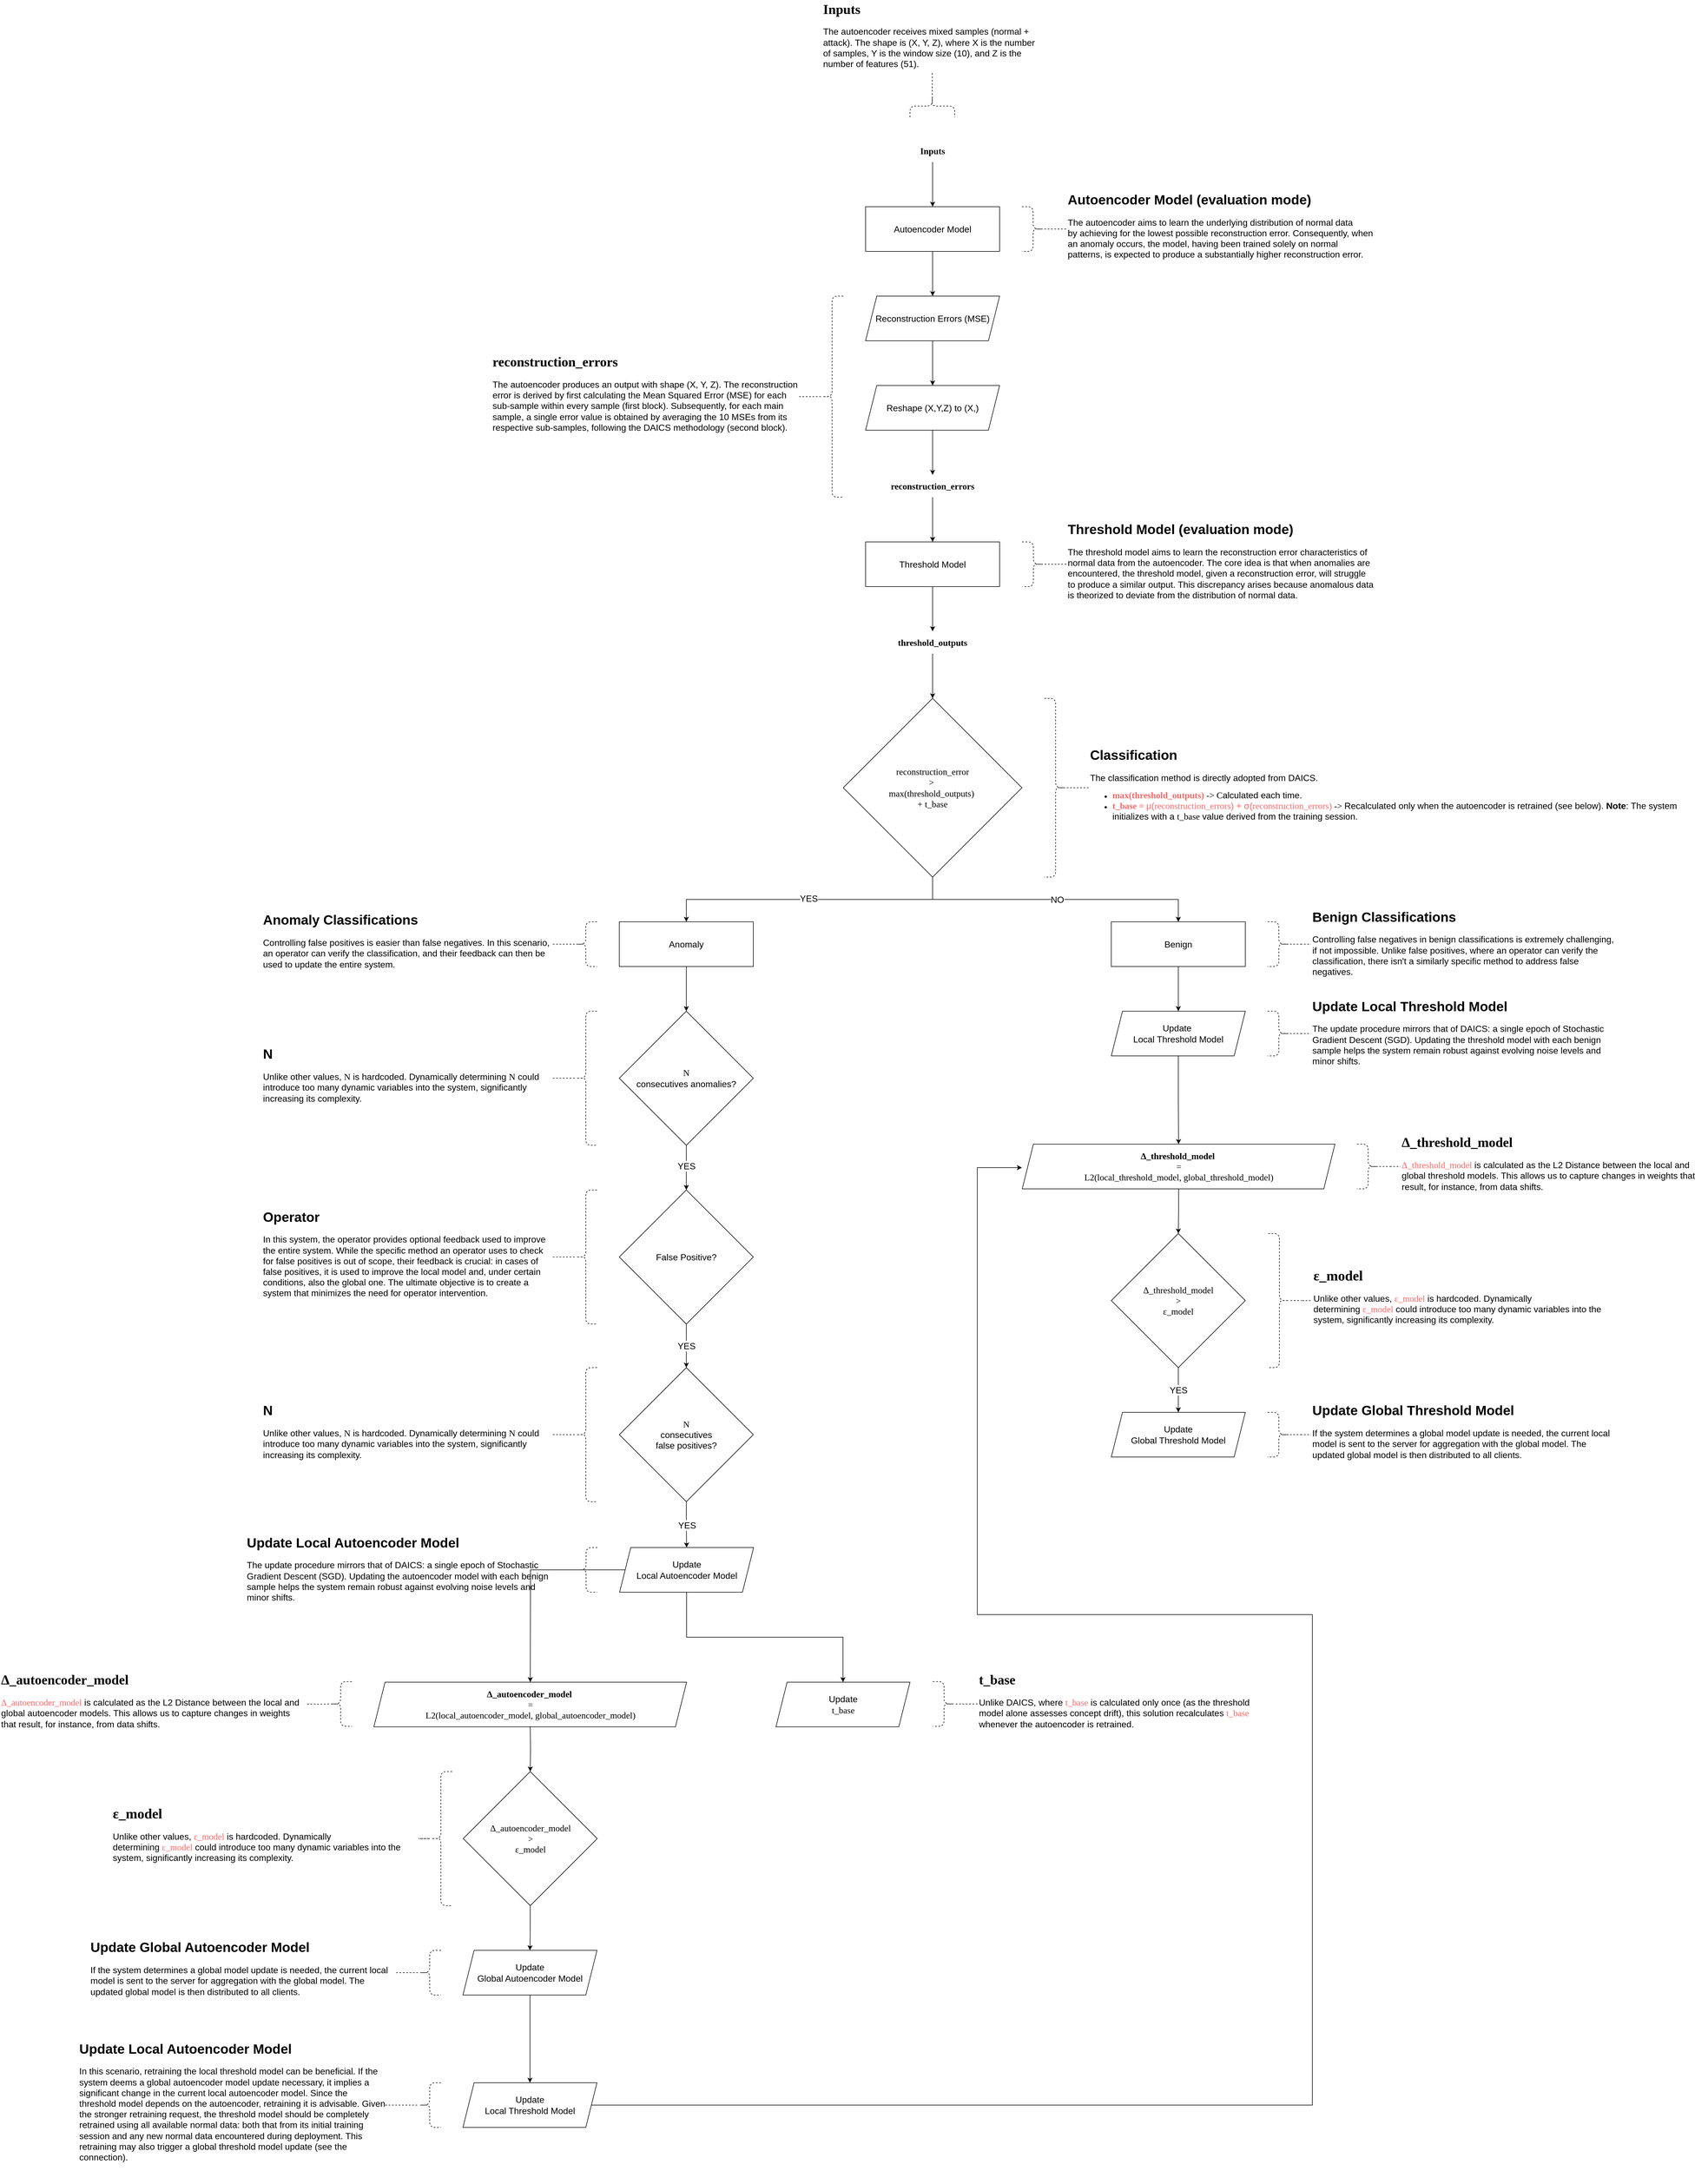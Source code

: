 <mxfile version="26.0.6">
  <diagram name="Page-1" id="iTcKblv_Ajy99_gno5pj">
    <mxGraphModel dx="9950" dy="3560" grid="1" gridSize="10" guides="1" tooltips="1" connect="1" arrows="1" fold="1" page="0" pageScale="1" pageWidth="850" pageHeight="1100" background="#FFFFFF" math="0" shadow="0">
      <root>
        <mxCell id="0" />
        <mxCell id="1" parent="0" />
        <mxCell id="DDEnpmRq-jySMfK6d3gm-47" value="" style="edgeStyle=orthogonalEdgeStyle;rounded=0;orthogonalLoop=1;jettySize=auto;html=1;strokeColor=light-dark(#000000,#FFFFFF);" edge="1" parent="1" source="DDEnpmRq-jySMfK6d3gm-1" target="DDEnpmRq-jySMfK6d3gm-8">
          <mxGeometry relative="1" as="geometry" />
        </mxCell>
        <mxCell id="DDEnpmRq-jySMfK6d3gm-1" value="&lt;font style=&quot;font-size: 16px;&quot;&gt;Autoencoder Model&lt;/font&gt;" style="rounded=0;whiteSpace=wrap;html=1;fillColor=none;" vertex="1" parent="1">
          <mxGeometry x="40" y="760" width="240" height="80" as="geometry" />
        </mxCell>
        <mxCell id="DDEnpmRq-jySMfK6d3gm-52" style="edgeStyle=orthogonalEdgeStyle;rounded=0;orthogonalLoop=1;jettySize=auto;html=1;exitX=0.5;exitY=1;exitDx=0;exitDy=0;entryX=0.5;entryY=0;entryDx=0;entryDy=0;strokeColor=light-dark(#000000,#FFFFFF);" edge="1" parent="1" source="DDEnpmRq-jySMfK6d3gm-2" target="DDEnpmRq-jySMfK6d3gm-22">
          <mxGeometry relative="1" as="geometry" />
        </mxCell>
        <mxCell id="DDEnpmRq-jySMfK6d3gm-2" value="&lt;font style=&quot;font-size: 16px;&quot;&gt;Threshold Model&lt;/font&gt;" style="rounded=0;whiteSpace=wrap;html=1;fillColor=none;" vertex="1" parent="1">
          <mxGeometry x="40" y="1360" width="240" height="80" as="geometry" />
        </mxCell>
        <mxCell id="DDEnpmRq-jySMfK6d3gm-3" value="&lt;h1 style=&quot;margin-top: 0px;&quot;&gt;&lt;b style=&quot;font-family: &amp;quot;Lucida Console&amp;quot;; text-align: center;&quot;&gt;&lt;font&gt;reconstruction_errors&lt;/font&gt;&lt;/b&gt;&lt;/h1&gt;&lt;p style=&quot;&quot;&gt;&lt;font style=&quot;font-size: 16px;&quot;&gt;The autoencoder produces an output with shape (X, Y, Z).&amp;nbsp;&lt;/font&gt;&lt;span style=&quot;font-size: 16px; background-color: transparent; color: light-dark(rgb(0, 0, 0), rgb(255, 255, 255));&quot;&gt;The reconstruction error is derived by first calculating the Mean Squared Error (MSE) for each sub-sample within every sample (first block). Subsequently, for each main sample, a single error value is obtained by averaging the 10 MSEs from its respective sub-samples, following the DAICS methodology (second block).&lt;/span&gt;&lt;/p&gt;" style="text;html=1;whiteSpace=wrap;overflow=hidden;rounded=0;verticalAlign=middle;" vertex="1" parent="1">
          <mxGeometry x="-630" y="980" width="550" height="240" as="geometry" />
        </mxCell>
        <mxCell id="DDEnpmRq-jySMfK6d3gm-5" value="&lt;h1 style=&quot;margin-top: 0px;&quot;&gt;Threshold Model (evaluation mode)&lt;/h1&gt;&lt;p style=&quot;&quot;&gt;&lt;font style=&quot;font-size: 16px;&quot;&gt;The threshold model aims to learn the reconstruction error characteristics of normal data from the autoencoder. The core idea is that when anomalies are encountered, the threshold model, given a reconstruction error, will struggle to produce a similar output. This discrepancy arises because anomalous data is theorized to deviate from the distribution of normal data.&lt;/font&gt;&lt;/p&gt;" style="text;html=1;whiteSpace=wrap;overflow=hidden;rounded=0;verticalAlign=middle;" vertex="1" parent="1">
          <mxGeometry x="400" y="1320" width="550" height="160" as="geometry" />
        </mxCell>
        <mxCell id="DDEnpmRq-jySMfK6d3gm-6" value="&lt;h1 style=&quot;margin-top: 0px;&quot;&gt;Autoencoder Model (evaluation mode)&lt;/h1&gt;&lt;p style=&quot;&quot;&gt;&lt;font style=&quot;font-size: 16px;&quot;&gt;The autoencoder aims to learn the underlying distribution of normal data by&amp;nbsp;&lt;/font&gt;&lt;span style=&quot;font-size: 16px; background-color: transparent; color: light-dark(rgb(0, 0, 0), rgb(255, 255, 255));&quot;&gt;achieving&lt;/span&gt;&lt;span style=&quot;font-size: 16px; background-color: transparent; color: light-dark(rgb(0, 0, 0), rgb(255, 255, 255));&quot;&gt;&amp;nbsp;for the lowest possible reconstruction error. Consequently, when an anomaly occurs, the model, having been trained solely on normal patterns, is expected to produce a substantially higher reconstruction error.&lt;/span&gt;&lt;/p&gt;" style="text;html=1;whiteSpace=wrap;overflow=hidden;rounded=0;verticalAlign=middle;" vertex="1" parent="1">
          <mxGeometry x="400" y="720" width="550" height="160" as="geometry" />
        </mxCell>
        <mxCell id="DDEnpmRq-jySMfK6d3gm-55" style="edgeStyle=orthogonalEdgeStyle;rounded=0;orthogonalLoop=1;jettySize=auto;html=1;exitX=0.5;exitY=1;exitDx=0;exitDy=0;entryX=0.5;entryY=0;entryDx=0;entryDy=0;strokeColor=light-dark(#000000,#FFFFFF);" edge="1" parent="1" source="DDEnpmRq-jySMfK6d3gm-7" target="DDEnpmRq-jySMfK6d3gm-33">
          <mxGeometry relative="1" as="geometry" />
        </mxCell>
        <mxCell id="DDEnpmRq-jySMfK6d3gm-56" value="&lt;font style=&quot;font-size: 16px;&quot;&gt;YES&lt;/font&gt;" style="edgeLabel;html=1;align=center;verticalAlign=middle;resizable=0;points=[];" vertex="1" connectable="0" parent="DDEnpmRq-jySMfK6d3gm-55">
          <mxGeometry x="0.006" y="-2" relative="1" as="geometry">
            <mxPoint as="offset" />
          </mxGeometry>
        </mxCell>
        <mxCell id="DDEnpmRq-jySMfK6d3gm-57" style="edgeStyle=orthogonalEdgeStyle;rounded=0;orthogonalLoop=1;jettySize=auto;html=1;exitX=0.5;exitY=1;exitDx=0;exitDy=0;entryX=0.5;entryY=0;entryDx=0;entryDy=0;strokeColor=light-dark(#000000,#FFFFFF);" edge="1" parent="1" source="DDEnpmRq-jySMfK6d3gm-7" target="DDEnpmRq-jySMfK6d3gm-32">
          <mxGeometry relative="1" as="geometry" />
        </mxCell>
        <mxCell id="DDEnpmRq-jySMfK6d3gm-59" value="&lt;font style=&quot;font-size: 16px;&quot;&gt;NO&lt;/font&gt;" style="edgeLabel;html=1;align=center;verticalAlign=middle;resizable=0;points=[];" vertex="1" connectable="0" parent="DDEnpmRq-jySMfK6d3gm-57">
          <mxGeometry x="0.011" relative="1" as="geometry">
            <mxPoint as="offset" />
          </mxGeometry>
        </mxCell>
        <mxCell id="DDEnpmRq-jySMfK6d3gm-7" value="&lt;font face=&quot;Lucida Console&quot; style=&quot;font-size: 16px;&quot;&gt;reconstruction_error&lt;/font&gt;&lt;div&gt;&lt;font face=&quot;Lucida Console&quot; style=&quot;font-size: 16px;&quot;&gt;&amp;gt;&amp;nbsp;&lt;/font&gt;&lt;/div&gt;&lt;div&gt;&lt;font face=&quot;Lucida Console&quot; style=&quot;font-size: 16px;&quot;&gt;max(threshold_outputs)&amp;nbsp;&lt;/font&gt;&lt;/div&gt;&lt;div&gt;&lt;font face=&quot;Lucida Console&quot; style=&quot;font-size: 16px;&quot;&gt;+ t_base&lt;/font&gt;&lt;/div&gt;" style="rhombus;whiteSpace=wrap;html=1;fillColor=none;" vertex="1" parent="1">
          <mxGeometry y="1640" width="320" height="320" as="geometry" />
        </mxCell>
        <mxCell id="DDEnpmRq-jySMfK6d3gm-48" value="" style="edgeStyle=orthogonalEdgeStyle;rounded=0;orthogonalLoop=1;jettySize=auto;html=1;strokeColor=light-dark(#000000,#FFFFFF);" edge="1" parent="1" source="DDEnpmRq-jySMfK6d3gm-8" target="DDEnpmRq-jySMfK6d3gm-19">
          <mxGeometry relative="1" as="geometry" />
        </mxCell>
        <mxCell id="DDEnpmRq-jySMfK6d3gm-8" value="&lt;font style=&quot;font-size: 16px;&quot;&gt;Reconstruction Errors (MSE)&lt;/font&gt;" style="shape=parallelogram;perimeter=parallelogramPerimeter;whiteSpace=wrap;html=1;fixedSize=1;fillColor=none;" vertex="1" parent="1">
          <mxGeometry x="40" y="920" width="240" height="80" as="geometry" />
        </mxCell>
        <mxCell id="DDEnpmRq-jySMfK6d3gm-10" value="&lt;h1 style=&quot;margin-top: 0px;&quot;&gt;&lt;b style=&quot;font-family: &amp;quot;Lucida Console&amp;quot;; text-align: center;&quot;&gt;&lt;font&gt;Inputs&lt;/font&gt;&lt;/b&gt;&lt;/h1&gt;&lt;p style=&quot;&quot;&gt;&lt;font style=&quot;font-size: 16px;&quot;&gt;The autoencoder receives mixed samples (normal + attack).&amp;nbsp;&lt;/font&gt;&lt;span style=&quot;font-size: 16px; background-color: transparent; color: light-dark(rgb(0, 0, 0), rgb(255, 255, 255));&quot;&gt;The shape is (X, Y, Z), where X is the number of samples, Y is the window size (10), and Z is the number of features (51).&lt;/span&gt;&lt;/p&gt;" style="text;html=1;whiteSpace=wrap;overflow=hidden;rounded=0;verticalAlign=middle;" vertex="1" parent="1">
          <mxGeometry x="-38" y="390" width="395" height="129.87" as="geometry" />
        </mxCell>
        <mxCell id="DDEnpmRq-jySMfK6d3gm-46" value="" style="edgeStyle=orthogonalEdgeStyle;rounded=0;orthogonalLoop=1;jettySize=auto;html=1;strokeColor=light-dark(#000000,#FFFFFF);" edge="1" parent="1" source="DDEnpmRq-jySMfK6d3gm-12" target="DDEnpmRq-jySMfK6d3gm-1">
          <mxGeometry relative="1" as="geometry" />
        </mxCell>
        <mxCell id="DDEnpmRq-jySMfK6d3gm-12" value="&lt;font face=&quot;Lucida Console&quot; style=&quot;font-size: 16px;&quot;&gt;&lt;b&gt;Inputs&lt;/b&gt;&lt;/font&gt;" style="text;html=1;align=center;verticalAlign=middle;whiteSpace=wrap;rounded=0;" vertex="1" parent="1">
          <mxGeometry x="40" y="640" width="240" height="40" as="geometry" />
        </mxCell>
        <mxCell id="DDEnpmRq-jySMfK6d3gm-49" value="" style="edgeStyle=orthogonalEdgeStyle;rounded=0;orthogonalLoop=1;jettySize=auto;html=1;strokeColor=light-dark(#000000,#FFFFFF);" edge="1" parent="1" source="DDEnpmRq-jySMfK6d3gm-19" target="DDEnpmRq-jySMfK6d3gm-23">
          <mxGeometry relative="1" as="geometry" />
        </mxCell>
        <mxCell id="DDEnpmRq-jySMfK6d3gm-19" value="&lt;font style=&quot;font-size: 16px;&quot;&gt;Reshape (X,Y,Z) to (X,)&lt;/font&gt;" style="shape=parallelogram;perimeter=parallelogramPerimeter;whiteSpace=wrap;html=1;fixedSize=1;fillColor=none;" vertex="1" parent="1">
          <mxGeometry x="40" y="1080" width="240" height="80" as="geometry" />
        </mxCell>
        <mxCell id="DDEnpmRq-jySMfK6d3gm-54" style="edgeStyle=orthogonalEdgeStyle;rounded=0;orthogonalLoop=1;jettySize=auto;html=1;exitX=0.5;exitY=1;exitDx=0;exitDy=0;strokeColor=light-dark(#000000,#FFFFFF);" edge="1" parent="1" source="DDEnpmRq-jySMfK6d3gm-22">
          <mxGeometry relative="1" as="geometry">
            <mxPoint x="160" y="1640" as="targetPoint" />
          </mxGeometry>
        </mxCell>
        <mxCell id="DDEnpmRq-jySMfK6d3gm-22" value="&lt;font face=&quot;Lucida Console&quot; style=&quot;font-size: 16px;&quot;&gt;&lt;b&gt;threshold_outputs&lt;/b&gt;&lt;/font&gt;" style="text;html=1;align=center;verticalAlign=middle;whiteSpace=wrap;rounded=0;" vertex="1" parent="1">
          <mxGeometry x="40" y="1520" width="240" height="40" as="geometry" />
        </mxCell>
        <mxCell id="DDEnpmRq-jySMfK6d3gm-51" style="edgeStyle=orthogonalEdgeStyle;rounded=0;orthogonalLoop=1;jettySize=auto;html=1;exitX=0.5;exitY=1;exitDx=0;exitDy=0;entryX=0.5;entryY=0;entryDx=0;entryDy=0;strokeColor=light-dark(#000000,#FFFFFF);" edge="1" parent="1" source="DDEnpmRq-jySMfK6d3gm-23" target="DDEnpmRq-jySMfK6d3gm-2">
          <mxGeometry relative="1" as="geometry" />
        </mxCell>
        <mxCell id="DDEnpmRq-jySMfK6d3gm-23" value="&lt;font face=&quot;Lucida Console&quot; style=&quot;font-size: 16px;&quot;&gt;&lt;b&gt;reconstruction_errors&lt;/b&gt;&lt;/font&gt;" style="text;html=1;align=center;verticalAlign=middle;whiteSpace=wrap;rounded=0;" vertex="1" parent="1">
          <mxGeometry x="40" y="1240" width="240" height="40" as="geometry" />
        </mxCell>
        <mxCell id="DDEnpmRq-jySMfK6d3gm-60" value="" style="edgeStyle=orthogonalEdgeStyle;rounded=0;orthogonalLoop=1;jettySize=auto;html=1;strokeColor=light-dark(#000000,#FFFFFF);" edge="1" parent="1" source="DDEnpmRq-jySMfK6d3gm-32" target="DDEnpmRq-jySMfK6d3gm-42">
          <mxGeometry relative="1" as="geometry" />
        </mxCell>
        <mxCell id="DDEnpmRq-jySMfK6d3gm-32" value="&lt;font style=&quot;font-size: 16px;&quot;&gt;Benign&lt;/font&gt;" style="rounded=0;whiteSpace=wrap;html=1;fillColor=none;" vertex="1" parent="1">
          <mxGeometry x="480" y="2040" width="240" height="80" as="geometry" />
        </mxCell>
        <mxCell id="DDEnpmRq-jySMfK6d3gm-68" value="" style="edgeStyle=orthogonalEdgeStyle;rounded=0;orthogonalLoop=1;jettySize=auto;html=1;strokeColor=light-dark(#000000,#FFFFFF);" edge="1" parent="1" source="DDEnpmRq-jySMfK6d3gm-33" target="DDEnpmRq-jySMfK6d3gm-65">
          <mxGeometry relative="1" as="geometry" />
        </mxCell>
        <mxCell id="DDEnpmRq-jySMfK6d3gm-33" value="&lt;font style=&quot;font-size: 16px;&quot;&gt;Anomaly&lt;/font&gt;" style="rounded=0;whiteSpace=wrap;html=1;fillColor=none;" vertex="1" parent="1">
          <mxGeometry x="-401" y="2040" width="240" height="80" as="geometry" />
        </mxCell>
        <mxCell id="DDEnpmRq-jySMfK6d3gm-63" value="" style="edgeStyle=orthogonalEdgeStyle;rounded=0;orthogonalLoop=1;jettySize=auto;html=1;strokeColor=light-dark(#000000,#FFFFFF);" edge="1" parent="1" source="DDEnpmRq-jySMfK6d3gm-38" target="DDEnpmRq-jySMfK6d3gm-45">
          <mxGeometry relative="1" as="geometry" />
        </mxCell>
        <mxCell id="DDEnpmRq-jySMfK6d3gm-64" value="&lt;font style=&quot;font-size: 16px;&quot;&gt;YES&lt;/font&gt;" style="edgeLabel;html=1;align=center;verticalAlign=middle;resizable=0;points=[];" vertex="1" connectable="0" parent="DDEnpmRq-jySMfK6d3gm-63">
          <mxGeometry x="0.005" relative="1" as="geometry">
            <mxPoint as="offset" />
          </mxGeometry>
        </mxCell>
        <mxCell id="DDEnpmRq-jySMfK6d3gm-38" value="&lt;span style=&quot;font-size: 16px;&quot;&gt;&lt;font face=&quot;Lucida Console&quot;&gt;Δ_threshold_model&lt;/font&gt;&lt;/span&gt;&lt;div&gt;&lt;span style=&quot;font-size: 16px;&quot;&gt;&lt;font face=&quot;Lucida Console&quot;&gt;&amp;gt;&lt;/font&gt;&lt;/span&gt;&lt;div&gt;&lt;span style=&quot;font-size: 16px;&quot;&gt;&lt;font face=&quot;Lucida Console&quot;&gt;ε_model&lt;/font&gt;&lt;/span&gt;&lt;/div&gt;&lt;/div&gt;" style="rhombus;whiteSpace=wrap;html=1;fillColor=none;" vertex="1" parent="1">
          <mxGeometry x="480" y="2598" width="240" height="240" as="geometry" />
        </mxCell>
        <mxCell id="DDEnpmRq-jySMfK6d3gm-218" style="edgeStyle=orthogonalEdgeStyle;rounded=0;orthogonalLoop=1;jettySize=auto;html=1;exitX=0.5;exitY=1;exitDx=0;exitDy=0;entryX=0.5;entryY=0;entryDx=0;entryDy=0;" edge="1" parent="1" source="DDEnpmRq-jySMfK6d3gm-42" target="DDEnpmRq-jySMfK6d3gm-216">
          <mxGeometry relative="1" as="geometry" />
        </mxCell>
        <mxCell id="DDEnpmRq-jySMfK6d3gm-42" value="&lt;font style=&quot;font-size: 16px;&quot;&gt;Update&amp;nbsp;&lt;/font&gt;&lt;div&gt;&lt;font style=&quot;font-size: 16px;&quot;&gt;Local Threshold Model&lt;/font&gt;&lt;/div&gt;" style="shape=parallelogram;perimeter=parallelogramPerimeter;whiteSpace=wrap;html=1;fixedSize=1;fillColor=none;" vertex="1" parent="1">
          <mxGeometry x="480" y="2200" width="240" height="80" as="geometry" />
        </mxCell>
        <mxCell id="DDEnpmRq-jySMfK6d3gm-45" value="&lt;font style=&quot;font-size: 16px;&quot;&gt;Update&lt;/font&gt;&lt;div&gt;&lt;font style=&quot;font-size: 16px;&quot;&gt;Global Threshold Model&lt;/font&gt;&lt;/div&gt;" style="shape=parallelogram;perimeter=parallelogramPerimeter;whiteSpace=wrap;html=1;fixedSize=1;fillColor=none;" vertex="1" parent="1">
          <mxGeometry x="480" y="2918" width="240" height="80" as="geometry" />
        </mxCell>
        <mxCell id="DDEnpmRq-jySMfK6d3gm-69" value="" style="edgeStyle=orthogonalEdgeStyle;rounded=0;orthogonalLoop=1;jettySize=auto;html=1;strokeColor=light-dark(#000000,#FFFFFF);" edge="1" parent="1" source="DDEnpmRq-jySMfK6d3gm-65" target="DDEnpmRq-jySMfK6d3gm-66">
          <mxGeometry relative="1" as="geometry" />
        </mxCell>
        <mxCell id="DDEnpmRq-jySMfK6d3gm-89" value="&lt;font style=&quot;font-size: 16px;&quot;&gt;YES&lt;/font&gt;" style="edgeLabel;html=1;align=center;verticalAlign=middle;resizable=0;points=[];" vertex="1" connectable="0" parent="DDEnpmRq-jySMfK6d3gm-69">
          <mxGeometry x="-0.09" relative="1" as="geometry">
            <mxPoint as="offset" />
          </mxGeometry>
        </mxCell>
        <mxCell id="DDEnpmRq-jySMfK6d3gm-65" value="&lt;span style=&quot;font-size: 16px;&quot;&gt;&lt;font face=&quot;Lucida Console&quot;&gt;N&lt;/font&gt;&lt;/span&gt;&lt;div&gt;&lt;span style=&quot;font-size: 16px;&quot;&gt;&lt;font face=&quot;Helvetica&quot;&gt;consecutives anomalies?&lt;/font&gt;&lt;/span&gt;&lt;/div&gt;" style="rhombus;whiteSpace=wrap;html=1;fillColor=none;" vertex="1" parent="1">
          <mxGeometry x="-401" y="2200" width="240" height="240" as="geometry" />
        </mxCell>
        <mxCell id="DDEnpmRq-jySMfK6d3gm-199" value="" style="edgeStyle=orthogonalEdgeStyle;rounded=0;orthogonalLoop=1;jettySize=auto;html=1;strokeColor=light-dark(#000000,#FFFFFF);" edge="1" parent="1" source="DDEnpmRq-jySMfK6d3gm-66" target="DDEnpmRq-jySMfK6d3gm-198">
          <mxGeometry relative="1" as="geometry" />
        </mxCell>
        <mxCell id="DDEnpmRq-jySMfK6d3gm-200" value="&lt;font style=&quot;font-size: 16px;&quot;&gt;YES&lt;/font&gt;" style="edgeLabel;html=1;align=center;verticalAlign=middle;resizable=0;points=[];" vertex="1" connectable="0" parent="DDEnpmRq-jySMfK6d3gm-199">
          <mxGeometry x="-0.006" relative="1" as="geometry">
            <mxPoint as="offset" />
          </mxGeometry>
        </mxCell>
        <mxCell id="DDEnpmRq-jySMfK6d3gm-66" value="&lt;span style=&quot;font-size: 16px;&quot;&gt;False Positive?&lt;/span&gt;" style="rhombus;whiteSpace=wrap;html=1;fillColor=none;" vertex="1" parent="1">
          <mxGeometry x="-401" y="2520" width="240" height="240" as="geometry" />
        </mxCell>
        <mxCell id="DDEnpmRq-jySMfK6d3gm-79" value="" style="edgeStyle=orthogonalEdgeStyle;rounded=0;orthogonalLoop=1;jettySize=auto;html=1;dashed=1;endArrow=none;endFill=0;strokeColor=light-dark(#000000,#FFFFFF);" edge="1" parent="1" source="DDEnpmRq-jySMfK6d3gm-67" target="DDEnpmRq-jySMfK6d3gm-70">
          <mxGeometry relative="1" as="geometry" />
        </mxCell>
        <mxCell id="DDEnpmRq-jySMfK6d3gm-67" value="" style="shape=curlyBracket;whiteSpace=wrap;html=1;rounded=1;labelPosition=left;verticalLabelPosition=middle;align=right;verticalAlign=middle;dashed=1;strokeColor=light-dark(#000000,#FFFFFF);" vertex="1" parent="1">
          <mxGeometry x="-481" y="2520" width="40" height="240" as="geometry" />
        </mxCell>
        <mxCell id="DDEnpmRq-jySMfK6d3gm-70" value="&lt;h1 style=&quot;margin-top: 0px;&quot;&gt;Operator&lt;/h1&gt;&lt;p style=&quot;&quot;&gt;&lt;span style=&quot;font-size: 16px;&quot;&gt;In this system, the operator provides optional feedback used to improve the entire system. While the specific method an operator uses to check for false positives is out of scope, their feedback is crucial: in cases of false positives, it is used to improve the local model and, under certain conditions, also the global one. The ultimate objective is to create a system that minimizes the need for operator intervention.&lt;/span&gt;&lt;/p&gt;" style="text;html=1;align=left;verticalAlign=middle;whiteSpace=wrap;rounded=0;" vertex="1" parent="1">
          <mxGeometry x="-1041" y="2520" width="520" height="240" as="geometry" />
        </mxCell>
        <mxCell id="DDEnpmRq-jySMfK6d3gm-85" value="" style="edgeStyle=orthogonalEdgeStyle;rounded=0;orthogonalLoop=1;jettySize=auto;html=1;strokeColor=light-dark(#000000,#FFFFFF);" edge="1" parent="1" source="DDEnpmRq-jySMfK6d3gm-71">
          <mxGeometry relative="1" as="geometry">
            <mxPoint x="-560.455" y="3401" as="targetPoint" />
          </mxGeometry>
        </mxCell>
        <mxCell id="DDEnpmRq-jySMfK6d3gm-190" style="edgeStyle=orthogonalEdgeStyle;rounded=0;orthogonalLoop=1;jettySize=auto;html=1;exitX=0.5;exitY=1;exitDx=0;exitDy=0;strokeColor=light-dark(#000000,#FFFFFF);" edge="1" parent="1" source="DDEnpmRq-jySMfK6d3gm-71" target="DDEnpmRq-jySMfK6d3gm-191">
          <mxGeometry relative="1" as="geometry">
            <mxPoint x="-0.5" y="3401" as="targetPoint" />
          </mxGeometry>
        </mxCell>
        <mxCell id="DDEnpmRq-jySMfK6d3gm-71" value="&lt;font style=&quot;font-size: 16px;&quot;&gt;Update&lt;/font&gt;&lt;div&gt;&lt;font style=&quot;font-size: 16px;&quot;&gt;Local Autoencoder Model&lt;/font&gt;&lt;/div&gt;" style="shape=parallelogram;perimeter=parallelogramPerimeter;whiteSpace=wrap;html=1;fixedSize=1;fillColor=none;" vertex="1" parent="1">
          <mxGeometry x="-400.5" y="3160" width="240" height="80" as="geometry" />
        </mxCell>
        <mxCell id="DDEnpmRq-jySMfK6d3gm-76" value="" style="edgeStyle=orthogonalEdgeStyle;rounded=0;orthogonalLoop=1;jettySize=auto;html=1;strokeColor=light-dark(#000000,#FFFFFF);dashed=1;endArrow=none;endFill=0;" edge="1" parent="1" source="DDEnpmRq-jySMfK6d3gm-72" target="DDEnpmRq-jySMfK6d3gm-3">
          <mxGeometry relative="1" as="geometry" />
        </mxCell>
        <mxCell id="DDEnpmRq-jySMfK6d3gm-72" value="" style="shape=curlyBracket;whiteSpace=wrap;html=1;rounded=1;labelPosition=left;verticalLabelPosition=middle;align=right;verticalAlign=middle;dashed=1;strokeColor=light-dark(#000000,#FFFFFF);" vertex="1" parent="1">
          <mxGeometry x="-40" y="920" width="40" height="360" as="geometry" />
        </mxCell>
        <mxCell id="DDEnpmRq-jySMfK6d3gm-77" value="" style="edgeStyle=orthogonalEdgeStyle;rounded=0;orthogonalLoop=1;jettySize=auto;html=1;endArrow=none;endFill=0;dashed=1;strokeColor=light-dark(#000000,#FFFFFF);" edge="1" parent="1" source="DDEnpmRq-jySMfK6d3gm-73" target="DDEnpmRq-jySMfK6d3gm-6">
          <mxGeometry relative="1" as="geometry" />
        </mxCell>
        <mxCell id="DDEnpmRq-jySMfK6d3gm-73" value="" style="shape=curlyBracket;whiteSpace=wrap;html=1;rounded=1;flipH=1;labelPosition=right;verticalLabelPosition=middle;align=left;verticalAlign=middle;dashed=1;strokeColor=light-dark(#000000,#FFFFFF);" vertex="1" parent="1">
          <mxGeometry x="320" y="760" width="40" height="80" as="geometry" />
        </mxCell>
        <mxCell id="DDEnpmRq-jySMfK6d3gm-78" value="" style="edgeStyle=orthogonalEdgeStyle;rounded=0;orthogonalLoop=1;jettySize=auto;html=1;dashed=1;endArrow=none;endFill=0;strokeColor=light-dark(#000000,#FFFFFF);" edge="1" parent="1" source="DDEnpmRq-jySMfK6d3gm-74" target="DDEnpmRq-jySMfK6d3gm-5">
          <mxGeometry relative="1" as="geometry" />
        </mxCell>
        <mxCell id="DDEnpmRq-jySMfK6d3gm-74" value="" style="shape=curlyBracket;whiteSpace=wrap;html=1;rounded=1;flipH=1;labelPosition=right;verticalLabelPosition=middle;align=left;verticalAlign=middle;dashed=1;strokeColor=light-dark(#000000,#FFFFFF);" vertex="1" parent="1">
          <mxGeometry x="320.5" y="1360" width="40" height="80" as="geometry" />
        </mxCell>
        <mxCell id="DDEnpmRq-jySMfK6d3gm-80" value="" style="edgeStyle=orthogonalEdgeStyle;rounded=0;orthogonalLoop=1;jettySize=auto;html=1;endArrow=none;endFill=0;dashed=1;strokeColor=light-dark(#000000,#FFFFFF);" edge="1" parent="1" source="DDEnpmRq-jySMfK6d3gm-75" target="DDEnpmRq-jySMfK6d3gm-10">
          <mxGeometry relative="1" as="geometry" />
        </mxCell>
        <mxCell id="DDEnpmRq-jySMfK6d3gm-75" value="" style="shape=curlyBracket;whiteSpace=wrap;html=1;rounded=1;flipH=1;labelPosition=right;verticalLabelPosition=middle;align=left;verticalAlign=middle;direction=south;dashed=1;strokeColor=light-dark(#000000,#FFFFFF);" vertex="1" parent="1">
          <mxGeometry x="119.5" y="559.87" width="80" height="40" as="geometry" />
        </mxCell>
        <mxCell id="DDEnpmRq-jySMfK6d3gm-86" value="" style="edgeStyle=orthogonalEdgeStyle;rounded=0;orthogonalLoop=1;jettySize=auto;html=1;strokeColor=light-dark(#000000,#FFFFFF);" edge="1" parent="1" target="DDEnpmRq-jySMfK6d3gm-82">
          <mxGeometry relative="1" as="geometry">
            <mxPoint x="-560.5" y="3481" as="sourcePoint" />
          </mxGeometry>
        </mxCell>
        <mxCell id="DDEnpmRq-jySMfK6d3gm-87" value="" style="edgeStyle=orthogonalEdgeStyle;rounded=0;orthogonalLoop=1;jettySize=auto;html=1;strokeColor=light-dark(#000000,#FFFFFF);" edge="1" parent="1" source="DDEnpmRq-jySMfK6d3gm-82" target="DDEnpmRq-jySMfK6d3gm-83">
          <mxGeometry relative="1" as="geometry" />
        </mxCell>
        <mxCell id="DDEnpmRq-jySMfK6d3gm-82" value="&lt;span style=&quot;font-size: 16px;&quot;&gt;&lt;font face=&quot;Lucida Console&quot;&gt;Δ_autoencoder_model&lt;/font&gt;&lt;/span&gt;&lt;div&gt;&lt;span style=&quot;font-size: 16px;&quot;&gt;&lt;font face=&quot;Lucida Console&quot;&gt;&amp;gt;&lt;/font&gt;&lt;/span&gt;&lt;div&gt;&lt;span style=&quot;font-size: 16px;&quot;&gt;&lt;font face=&quot;Lucida Console&quot;&gt;ε_model&lt;/font&gt;&lt;/span&gt;&lt;/div&gt;&lt;/div&gt;" style="rhombus;whiteSpace=wrap;html=1;fillColor=none;" vertex="1" parent="1">
          <mxGeometry x="-680.5" y="3561" width="240" height="240" as="geometry" />
        </mxCell>
        <mxCell id="DDEnpmRq-jySMfK6d3gm-211" value="" style="edgeStyle=orthogonalEdgeStyle;rounded=0;orthogonalLoop=1;jettySize=auto;html=1;" edge="1" parent="1" source="DDEnpmRq-jySMfK6d3gm-83" target="DDEnpmRq-jySMfK6d3gm-207">
          <mxGeometry relative="1" as="geometry" />
        </mxCell>
        <mxCell id="DDEnpmRq-jySMfK6d3gm-83" value="&lt;font style=&quot;font-size: 16px;&quot;&gt;Update&lt;/font&gt;&lt;div&gt;&lt;font style=&quot;font-size: 16px;&quot;&gt;Global Autoencoder Model&lt;/font&gt;&lt;/div&gt;" style="shape=parallelogram;perimeter=parallelogramPerimeter;whiteSpace=wrap;html=1;fixedSize=1;fillColor=none;" vertex="1" parent="1">
          <mxGeometry x="-681" y="3881" width="240" height="80" as="geometry" />
        </mxCell>
        <mxCell id="DDEnpmRq-jySMfK6d3gm-98" value="&lt;h1 style=&quot;margin-top: 0px;&quot;&gt;Benign Classifications&lt;/h1&gt;&lt;p style=&quot;&quot;&gt;&lt;font style=&quot;font-size: 16px;&quot;&gt;Controlling false negatives in benign classifications is extremely challenging, if not impossible. Unlike false positives, where an operator can verify the classification, there isn&#39;t a similarly specific method to address false negatives.&lt;/font&gt;&lt;/p&gt;" style="text;html=1;whiteSpace=wrap;overflow=hidden;rounded=0;verticalAlign=middle;align=left;" vertex="1" parent="1">
          <mxGeometry x="837.5" y="2015" width="550" height="130" as="geometry" />
        </mxCell>
        <mxCell id="DDEnpmRq-jySMfK6d3gm-99" value="" style="edgeStyle=orthogonalEdgeStyle;rounded=0;orthogonalLoop=1;jettySize=auto;html=1;dashed=1;endArrow=none;endFill=0;strokeColor=light-dark(#000000,#FFFFFF);" edge="1" parent="1" source="DDEnpmRq-jySMfK6d3gm-100" target="DDEnpmRq-jySMfK6d3gm-98">
          <mxGeometry relative="1" as="geometry" />
        </mxCell>
        <mxCell id="DDEnpmRq-jySMfK6d3gm-100" value="" style="shape=curlyBracket;whiteSpace=wrap;html=1;rounded=1;flipH=1;labelPosition=right;verticalLabelPosition=middle;align=left;verticalAlign=middle;dashed=1;strokeColor=light-dark(#000000,#FFFFFF);" vertex="1" parent="1">
          <mxGeometry x="760" y="2040" width="40" height="80" as="geometry" />
        </mxCell>
        <mxCell id="DDEnpmRq-jySMfK6d3gm-101" value="&lt;h1 style=&quot;margin-top: 0px;&quot;&gt;N&lt;/h1&gt;&lt;p style=&quot;&quot;&gt;&lt;span style=&quot;font-size: 16px;&quot;&gt;Unlike other values, &lt;font style=&quot;color: light-dark(rgb(0, 0, 0), rgb(255, 102, 102));&quot; face=&quot;Lucida Console&quot;&gt;N&lt;/font&gt; is hardcoded. Dynamically determining &lt;font style=&quot;color: light-dark(rgb(0, 0, 0), rgb(255, 102, 102));&quot; face=&quot;Lucida Console&quot;&gt;N&lt;/font&gt; could introduce too many dynamic variables into the system, significantly increasing its complexity.&lt;/span&gt;&lt;/p&gt;" style="text;html=1;whiteSpace=wrap;overflow=hidden;rounded=0;verticalAlign=middle;" vertex="1" parent="1">
          <mxGeometry x="-1041" y="2240" width="520" height="160" as="geometry" />
        </mxCell>
        <mxCell id="DDEnpmRq-jySMfK6d3gm-102" value="" style="edgeStyle=orthogonalEdgeStyle;rounded=0;orthogonalLoop=1;jettySize=auto;html=1;strokeColor=light-dark(#000000,#FFFFFF);dashed=1;endArrow=none;endFill=0;" edge="1" parent="1" source="DDEnpmRq-jySMfK6d3gm-103" target="DDEnpmRq-jySMfK6d3gm-101">
          <mxGeometry relative="1" as="geometry" />
        </mxCell>
        <mxCell id="DDEnpmRq-jySMfK6d3gm-103" value="" style="shape=curlyBracket;whiteSpace=wrap;html=1;rounded=1;labelPosition=left;verticalLabelPosition=middle;align=right;verticalAlign=middle;dashed=1;strokeColor=light-dark(#000000,#FFFFFF);" vertex="1" parent="1">
          <mxGeometry x="-481" y="2200" width="40" height="240" as="geometry" />
        </mxCell>
        <mxCell id="DDEnpmRq-jySMfK6d3gm-104" value="&lt;h1 style=&quot;margin-top: 0px;&quot;&gt;Anomaly Classifications&lt;/h1&gt;&lt;p style=&quot;&quot;&gt;&lt;span style=&quot;font-size: 16px;&quot;&gt;Controlling false positives is easier than false negatives. In this scenario, an operator can verify the classification, and their feedback can then be used to update the entire system.&lt;/span&gt;&lt;/p&gt;" style="text;html=1;whiteSpace=wrap;overflow=hidden;rounded=0;verticalAlign=middle;" vertex="1" parent="1">
          <mxGeometry x="-1041" y="2000" width="520" height="160" as="geometry" />
        </mxCell>
        <mxCell id="DDEnpmRq-jySMfK6d3gm-105" value="" style="edgeStyle=orthogonalEdgeStyle;rounded=0;orthogonalLoop=1;jettySize=auto;html=1;strokeColor=light-dark(#000000,#FFFFFF);dashed=1;endArrow=none;endFill=0;" edge="1" parent="1" source="DDEnpmRq-jySMfK6d3gm-106" target="DDEnpmRq-jySMfK6d3gm-104">
          <mxGeometry relative="1" as="geometry" />
        </mxCell>
        <mxCell id="DDEnpmRq-jySMfK6d3gm-106" value="" style="shape=curlyBracket;whiteSpace=wrap;html=1;rounded=1;labelPosition=left;verticalLabelPosition=middle;align=right;verticalAlign=middle;dashed=1;strokeColor=light-dark(#000000,#FFFFFF);" vertex="1" parent="1">
          <mxGeometry x="-481" y="2040" width="40" height="80" as="geometry" />
        </mxCell>
        <mxCell id="DDEnpmRq-jySMfK6d3gm-107" value="&lt;h1 style=&quot;margin-top: 0px;&quot;&gt;Classification&lt;/h1&gt;&lt;p style=&quot;&quot;&gt;&lt;font style=&quot;font-size: 16px;&quot;&gt;The classification method is directly adopted from DAICS.&lt;/font&gt;&lt;/p&gt;&lt;p style=&quot;&quot;&gt;&lt;/p&gt;&lt;ul&gt;&lt;li&gt;&lt;font style=&quot;font-size: 16px;&quot;&gt;&lt;span style=&quot;font-family: &amp;quot;Lucida Console&amp;quot;; text-align: center;&quot;&gt;&lt;font style=&quot;color: rgb(255, 102, 102);&quot;&gt;&lt;b style=&quot;&quot;&gt;max(threshold_outputs)&lt;/b&gt;&lt;/font&gt; -&amp;gt; C&lt;/span&gt;&lt;span style=&quot;text-align: center;&quot;&gt;&lt;font face=&quot;Helvetica&quot;&gt;alculated each time.&lt;/font&gt;&lt;/span&gt;&lt;/font&gt;&lt;/li&gt;&lt;li style=&quot;text-align: left;&quot;&gt;&lt;font style=&quot;font-size: 16px;&quot;&gt;&lt;font style=&quot;color: rgb(255, 102, 102);&quot;&gt;&lt;font style=&quot;text-align: center;&quot; face=&quot;Lucida Console&quot;&gt;&lt;b style=&quot;&quot;&gt;&lt;font&gt;t_base&amp;nbsp;&lt;/font&gt;&lt;/b&gt;&lt;/font&gt;&lt;b style=&quot;text-align: center; background-color: transparent; font-family: &amp;quot;Lucida Console&amp;quot;;&quot;&gt;=&amp;nbsp;&lt;/b&gt;&lt;span style=&quot;text-align: center; background-color: transparent;&quot;&gt;μ(&lt;/span&gt;&lt;span style=&quot;text-align: center; background-color: transparent; font-family: &amp;quot;Lucida Console&amp;quot;;&quot;&gt;reconstruction_errors&lt;/span&gt;&lt;span style=&quot;text-align: center; background-color: transparent;&quot;&gt;)&amp;nbsp;&lt;/span&gt;&lt;span style=&quot;text-align: center; background-color: transparent;&quot;&gt;+&amp;nbsp;&lt;/span&gt;&lt;span style=&quot;text-align: center; background-color: transparent;&quot;&gt;σ(&lt;/span&gt;&lt;span style=&quot;text-align: center; background-color: transparent; font-family: &amp;quot;Lucida Console&amp;quot;;&quot;&gt;reconstruction_errors)&lt;/span&gt;&lt;/font&gt;&lt;span style=&quot;color: light-dark(rgb(0, 0, 0), rgb(255, 255, 255)); text-align: center; background-color: transparent; font-family: &amp;quot;Lucida Console&amp;quot;;&quot;&gt; &lt;/span&gt;&lt;span style=&quot;color: light-dark(rgb(0, 0, 0), rgb(255, 255, 255)); text-align: center; background-color: transparent;&quot;&gt;&lt;font face=&quot;Lucida Console&quot;&gt;-&amp;gt;&amp;nbsp;&lt;/font&gt;&lt;/span&gt;&lt;/font&gt;&lt;span style=&quot;font-size: 16px;&quot;&gt;Recalculated only when the autoencoder is retrained (see below).&amp;nbsp;&lt;b&gt;Note&lt;/b&gt;: The system initializes with a &lt;font style=&quot;color: light-dark(rgb(0, 0, 0), rgb(255, 102, 102));&quot; face=&quot;Lucida Console&quot;&gt;t_base&lt;/font&gt; value derived from the training session.&lt;/span&gt;&lt;/li&gt;&lt;/ul&gt;&lt;p&gt;&lt;/p&gt;" style="text;html=1;whiteSpace=wrap;overflow=hidden;rounded=0;verticalAlign=middle;align=left;" vertex="1" parent="1">
          <mxGeometry x="439.75" y="1720" width="1100.25" height="160" as="geometry" />
        </mxCell>
        <mxCell id="DDEnpmRq-jySMfK6d3gm-108" value="" style="edgeStyle=orthogonalEdgeStyle;rounded=0;orthogonalLoop=1;jettySize=auto;html=1;dashed=1;endArrow=none;endFill=0;strokeColor=light-dark(#000000,#FFFFFF);" edge="1" parent="1" source="DDEnpmRq-jySMfK6d3gm-109" target="DDEnpmRq-jySMfK6d3gm-107">
          <mxGeometry relative="1" as="geometry" />
        </mxCell>
        <mxCell id="DDEnpmRq-jySMfK6d3gm-109" value="" style="shape=curlyBracket;whiteSpace=wrap;html=1;rounded=1;flipH=1;labelPosition=right;verticalLabelPosition=middle;align=left;verticalAlign=middle;dashed=1;strokeColor=light-dark(#000000,#FFFFFF);" vertex="1" parent="1">
          <mxGeometry x="360.25" y="1640" width="40" height="320" as="geometry" />
        </mxCell>
        <mxCell id="DDEnpmRq-jySMfK6d3gm-110" value="&lt;h1 style=&quot;margin-top: 0px;&quot;&gt;Update Local Threshold Model&lt;/h1&gt;&lt;p style=&quot;&quot;&gt;&lt;font style=&quot;font-size: 16px;&quot;&gt;The update procedure mirrors that of DAICS: a single epoch of Stochastic Gradient Descent (SGD). Updating the threshold model with each benign sample helps the system remain robust against evolving noise levels and minor shifts.&lt;/font&gt;&lt;/p&gt;" style="text;html=1;whiteSpace=wrap;overflow=hidden;rounded=0;verticalAlign=middle;align=left;" vertex="1" parent="1">
          <mxGeometry x="837.5" y="2175" width="550" height="130" as="geometry" />
        </mxCell>
        <mxCell id="DDEnpmRq-jySMfK6d3gm-111" value="" style="edgeStyle=orthogonalEdgeStyle;rounded=0;orthogonalLoop=1;jettySize=auto;html=1;dashed=1;endArrow=none;endFill=0;strokeColor=light-dark(#000000,#FFFFFF);" edge="1" parent="1" source="DDEnpmRq-jySMfK6d3gm-112" target="DDEnpmRq-jySMfK6d3gm-110">
          <mxGeometry relative="1" as="geometry" />
        </mxCell>
        <mxCell id="DDEnpmRq-jySMfK6d3gm-112" value="" style="shape=curlyBracket;whiteSpace=wrap;html=1;rounded=1;flipH=1;labelPosition=right;verticalLabelPosition=middle;align=left;verticalAlign=middle;dashed=1;strokeColor=light-dark(#000000,#FFFFFF);" vertex="1" parent="1">
          <mxGeometry x="760" y="2200" width="40" height="80" as="geometry" />
        </mxCell>
        <mxCell id="DDEnpmRq-jySMfK6d3gm-113" value="&lt;h1 style=&quot;margin-top: 0px;&quot;&gt;&lt;b style=&quot;font-family: &amp;quot;Lucida Console&amp;quot;; text-align: center;&quot;&gt;&lt;font&gt;Δ_threshold_model&lt;/font&gt;&lt;/b&gt;&lt;/h1&gt;&lt;p style=&quot;&quot;&gt;&lt;font style=&quot;font-size: 16px;&quot;&gt;&lt;font style=&quot;color: light-dark(rgb(255, 102, 102), rgb(255, 102, 102));&quot; face=&quot;Lucida Console&quot;&gt;Δ_threshold_model&lt;/font&gt; is calculated as the L2 Distance between the local and global threshold models. This allows us to capture changes in weights that result, for instance, from data shifts.&lt;/font&gt;&lt;/p&gt;" style="text;html=1;whiteSpace=wrap;overflow=hidden;rounded=0;verticalAlign=middle;align=left;" vertex="1" parent="1">
          <mxGeometry x="997.5" y="2413" width="550" height="130" as="geometry" />
        </mxCell>
        <mxCell id="DDEnpmRq-jySMfK6d3gm-114" value="" style="edgeStyle=orthogonalEdgeStyle;rounded=0;orthogonalLoop=1;jettySize=auto;html=1;dashed=1;endArrow=none;endFill=0;strokeColor=light-dark(#000000,#FFFFFF);" edge="1" parent="1" source="DDEnpmRq-jySMfK6d3gm-115" target="DDEnpmRq-jySMfK6d3gm-113">
          <mxGeometry relative="1" as="geometry" />
        </mxCell>
        <mxCell id="DDEnpmRq-jySMfK6d3gm-115" value="" style="shape=curlyBracket;whiteSpace=wrap;html=1;rounded=1;flipH=1;labelPosition=right;verticalLabelPosition=middle;align=left;verticalAlign=middle;dashed=1;strokeColor=light-dark(#000000,#FFFFFF);" vertex="1" parent="1">
          <mxGeometry x="920" y="2438" width="40" height="80" as="geometry" />
        </mxCell>
        <mxCell id="DDEnpmRq-jySMfK6d3gm-116" value="&lt;h1 style=&quot;margin-top: 0px;&quot;&gt;&lt;span style=&quot;font-family: &amp;quot;Lucida Console&amp;quot;; text-align: center;&quot;&gt;&lt;font style=&quot;font-size: 25px;&quot;&gt;ε_model&lt;/font&gt;&lt;/span&gt;&lt;/h1&gt;&lt;h1 style=&quot;margin-top: 0px;&quot;&gt;&lt;p style=&quot;font-size: 12px; font-weight: 400;&quot;&gt;&lt;span style=&quot;font-size: 16px; text-align: center;&quot;&gt;&lt;font face=&quot;Helvetica&quot;&gt;Unlike other values,&amp;nbsp;&lt;/font&gt;&lt;font style=&quot;color: light-dark(rgb(255, 102, 102), rgb(255, 102, 102));&quot; face=&quot;Lucida Console&quot;&gt;ε_model&lt;/font&gt;&lt;font face=&quot;Helvetica&quot;&gt;&amp;nbsp;is hardcoded. Dynamically determining&amp;nbsp;&lt;/font&gt;&lt;/span&gt;&lt;span style=&quot;font-size: 16px; text-align: center; background-color: transparent;&quot;&gt;&lt;font style=&quot;color: light-dark(rgb(255, 102, 102), rgb(255, 102, 102));&quot; face=&quot;Lucida Console&quot;&gt;ε_model&lt;/font&gt;&lt;/span&gt;&lt;span style=&quot;font-size: 16px; text-align: center; background-color: transparent; color: light-dark(rgb(0, 0, 0), rgb(255, 255, 255));&quot;&gt;&amp;nbsp;could introduce too many dynamic variables into the system, significantly increasing its complexity.&lt;/span&gt;&lt;/p&gt;&lt;/h1&gt;" style="text;html=1;whiteSpace=wrap;overflow=hidden;rounded=0;verticalAlign=middle;align=left;" vertex="1" parent="1">
          <mxGeometry x="839.5" y="2653" width="550" height="130" as="geometry" />
        </mxCell>
        <mxCell id="DDEnpmRq-jySMfK6d3gm-117" value="" style="edgeStyle=orthogonalEdgeStyle;rounded=0;orthogonalLoop=1;jettySize=auto;html=1;dashed=1;endArrow=none;endFill=0;strokeColor=light-dark(#000000,#FFFFFF);" edge="1" parent="1" source="DDEnpmRq-jySMfK6d3gm-118" target="DDEnpmRq-jySMfK6d3gm-116">
          <mxGeometry relative="1" as="geometry" />
        </mxCell>
        <mxCell id="DDEnpmRq-jySMfK6d3gm-118" value="" style="shape=curlyBracket;whiteSpace=wrap;html=1;rounded=1;flipH=1;labelPosition=right;verticalLabelPosition=middle;align=left;verticalAlign=middle;dashed=1;strokeColor=light-dark(#000000,#FFFFFF);" vertex="1" parent="1">
          <mxGeometry x="761" y="2598" width="40" height="240" as="geometry" />
        </mxCell>
        <mxCell id="DDEnpmRq-jySMfK6d3gm-119" value="&lt;h1 style=&quot;margin-top: 0px;&quot;&gt;Update Global Threshold Model&lt;/h1&gt;&lt;p style=&quot;&quot;&gt;&lt;font style=&quot;font-size: 16px;&quot;&gt;If the system determines a global model update is needed, the current local model is sent to the server for aggregation with the global model. The updated global model is then distributed to all clients.&lt;/font&gt;&lt;/p&gt;" style="text;html=1;whiteSpace=wrap;overflow=hidden;rounded=0;verticalAlign=middle;align=left;" vertex="1" parent="1">
          <mxGeometry x="837.5" y="2893" width="550" height="130" as="geometry" />
        </mxCell>
        <mxCell id="DDEnpmRq-jySMfK6d3gm-120" value="" style="edgeStyle=orthogonalEdgeStyle;rounded=0;orthogonalLoop=1;jettySize=auto;html=1;dashed=1;endArrow=none;endFill=0;strokeColor=light-dark(#000000,#FFFFFF);" edge="1" parent="1" source="DDEnpmRq-jySMfK6d3gm-121" target="DDEnpmRq-jySMfK6d3gm-119">
          <mxGeometry relative="1" as="geometry" />
        </mxCell>
        <mxCell id="DDEnpmRq-jySMfK6d3gm-121" value="" style="shape=curlyBracket;whiteSpace=wrap;html=1;rounded=1;flipH=1;labelPosition=right;verticalLabelPosition=middle;align=left;verticalAlign=middle;dashed=1;strokeColor=light-dark(#000000,#FFFFFF);" vertex="1" parent="1">
          <mxGeometry x="760" y="2918" width="40" height="80" as="geometry" />
        </mxCell>
        <mxCell id="DDEnpmRq-jySMfK6d3gm-124" value="" style="edgeStyle=orthogonalEdgeStyle;rounded=0;orthogonalLoop=1;jettySize=auto;html=1;dashed=1;endArrow=none;endFill=0;strokeColor=light-dark(#000000,#FFFFFF);" edge="1" parent="1" target="DDEnpmRq-jySMfK6d3gm-123">
          <mxGeometry relative="1" as="geometry">
            <mxPoint x="-960" y="3440" as="sourcePoint" />
          </mxGeometry>
        </mxCell>
        <mxCell id="DDEnpmRq-jySMfK6d3gm-122" value="&lt;h1 style=&quot;margin-top: 0px;&quot;&gt;&lt;b style=&quot;font-family: &amp;quot;Lucida Console&amp;quot;; text-align: center;&quot;&gt;&lt;font&gt;Δ_autoencoder_model&lt;/font&gt;&lt;/b&gt;&lt;/h1&gt;&lt;p style=&quot;&quot;&gt;&lt;font style=&quot;font-size: 16px;&quot;&gt;&lt;font style=&quot;color: light-dark(rgb(255, 102, 102), rgb(255, 102, 102));&quot; face=&quot;Lucida Console&quot;&gt;Δ_autoencoder_model&lt;/font&gt; is calculated as the L2 Distance between the local and global autoencoder models. This allows us to capture changes in weights that result, for instance, from data shifts.&lt;/font&gt;&lt;/p&gt;" style="text;html=1;whiteSpace=wrap;overflow=hidden;rounded=0;verticalAlign=middle;align=left;" vertex="1" parent="1">
          <mxGeometry x="-1510" y="3375" width="550" height="130" as="geometry" />
        </mxCell>
        <mxCell id="DDEnpmRq-jySMfK6d3gm-123" value="" style="shape=curlyBracket;whiteSpace=wrap;html=1;rounded=1;labelPosition=left;verticalLabelPosition=middle;align=right;verticalAlign=middle;dashed=1;strokeColor=light-dark(#000000,#FFFFFF);" vertex="1" parent="1">
          <mxGeometry x="-920" y="3400" width="40" height="80" as="geometry" />
        </mxCell>
        <mxCell id="DDEnpmRq-jySMfK6d3gm-125" value="&lt;h1 style=&quot;margin-top: 0px;&quot;&gt;Update Local Autoencoder Model&lt;/h1&gt;&lt;h1 style=&quot;margin-top: 0px;&quot;&gt;&lt;p style=&quot;font-size: 12px; font-weight: 400;&quot;&gt;&lt;font style=&quot;font-size: 16px;&quot;&gt;The update procedure mirrors that of DAICS: a single epoch of Stochastic Gradient Descent (SGD). Updating the autoencoder model with each benign sample helps the system remain robust against evolving noise levels and minor shifts.&lt;/font&gt;&lt;/p&gt;&lt;/h1&gt;" style="text;html=1;whiteSpace=wrap;overflow=hidden;rounded=0;verticalAlign=middle;align=left;" vertex="1" parent="1">
          <mxGeometry x="-1070.5" y="3135" width="550" height="130" as="geometry" />
        </mxCell>
        <mxCell id="DDEnpmRq-jySMfK6d3gm-126" value="" style="edgeStyle=orthogonalEdgeStyle;rounded=0;orthogonalLoop=1;jettySize=auto;html=1;dashed=1;endArrow=none;endFill=0;exitX=1;exitY=0.5;exitDx=0;exitDy=0;strokeColor=light-dark(#000000,#FFFFFF);" edge="1" parent="1" target="DDEnpmRq-jySMfK6d3gm-127" source="DDEnpmRq-jySMfK6d3gm-125">
          <mxGeometry relative="1" as="geometry">
            <mxPoint x="-520.5" y="3200" as="sourcePoint" />
          </mxGeometry>
        </mxCell>
        <mxCell id="DDEnpmRq-jySMfK6d3gm-127" value="" style="shape=curlyBracket;whiteSpace=wrap;html=1;rounded=1;labelPosition=left;verticalLabelPosition=middle;align=right;verticalAlign=middle;dashed=1;strokeColor=light-dark(#000000,#FFFFFF);" vertex="1" parent="1">
          <mxGeometry x="-480.5" y="3160" width="40" height="80" as="geometry" />
        </mxCell>
        <mxCell id="DDEnpmRq-jySMfK6d3gm-128" value="&lt;h1 style=&quot;margin-top: 0px;&quot;&gt;Update Global Autoencoder Model&lt;/h1&gt;&lt;h1 style=&quot;margin-top: 0px;&quot;&gt;&lt;p style=&quot;font-size: 12px; font-weight: 400;&quot;&gt;&lt;font style=&quot;font-size: 16px;&quot;&gt;If the system determines a global model update is needed, the current local model is sent to the server for aggregation with the global model. The updated global model is then distributed to all clients.&lt;/font&gt;&lt;/p&gt;&lt;/h1&gt;" style="text;html=1;whiteSpace=wrap;overflow=hidden;rounded=0;verticalAlign=middle;align=left;" vertex="1" parent="1">
          <mxGeometry x="-1350.5" y="3856" width="550" height="130" as="geometry" />
        </mxCell>
        <mxCell id="DDEnpmRq-jySMfK6d3gm-129" value="" style="edgeStyle=orthogonalEdgeStyle;rounded=0;orthogonalLoop=1;jettySize=auto;html=1;dashed=1;endArrow=none;endFill=0;exitX=1;exitY=0.5;exitDx=0;exitDy=0;strokeColor=light-dark(#000000,#FFFFFF);" edge="1" parent="1" source="DDEnpmRq-jySMfK6d3gm-128" target="DDEnpmRq-jySMfK6d3gm-130">
          <mxGeometry relative="1" as="geometry">
            <mxPoint x="-800.5" y="3921" as="sourcePoint" />
          </mxGeometry>
        </mxCell>
        <mxCell id="DDEnpmRq-jySMfK6d3gm-130" value="" style="shape=curlyBracket;whiteSpace=wrap;html=1;rounded=1;labelPosition=left;verticalLabelPosition=middle;align=right;verticalAlign=middle;dashed=1;strokeColor=light-dark(#000000,#FFFFFF);" vertex="1" parent="1">
          <mxGeometry x="-760.5" y="3881" width="40" height="80" as="geometry" />
        </mxCell>
        <mxCell id="DDEnpmRq-jySMfK6d3gm-131" value="&lt;h1 style=&quot;margin-top: 0px;&quot;&gt;&lt;span style=&quot;font-family: &amp;quot;Lucida Console&amp;quot;; text-align: center;&quot;&gt;&lt;font style=&quot;font-size: 25px;&quot;&gt;ε_model&lt;/font&gt;&lt;/span&gt;&lt;/h1&gt;&lt;h1 style=&quot;margin-top: 0px;&quot;&gt;&lt;p style=&quot;font-size: 12px; font-weight: 400;&quot;&gt;&lt;span style=&quot;font-size: 16px; text-align: center;&quot;&gt;&lt;font face=&quot;Helvetica&quot;&gt;Unlike other values,&amp;nbsp;&lt;/font&gt;&lt;font style=&quot;color: light-dark(rgb(255, 102, 102), rgb(255, 102, 102));&quot; face=&quot;Lucida Console&quot;&gt;ε_model&lt;/font&gt;&lt;font face=&quot;Helvetica&quot;&gt;&amp;nbsp;is hardcoded. Dynamically determining&amp;nbsp;&lt;/font&gt;&lt;/span&gt;&lt;span style=&quot;font-size: 16px; text-align: center; background-color: transparent;&quot;&gt;&lt;font style=&quot;color: light-dark(rgb(255, 102, 102), rgb(255, 102, 102));&quot; face=&quot;Lucida Console&quot;&gt;ε_model&lt;/font&gt;&lt;/span&gt;&lt;span style=&quot;font-size: 16px; text-align: center; background-color: transparent; color: light-dark(rgb(0, 0, 0), rgb(255, 255, 255));&quot;&gt;&amp;nbsp;could introduce too many dynamic variables into the system, significantly increasing its complexity.&lt;/span&gt;&lt;/p&gt;&lt;/h1&gt;" style="text;html=1;whiteSpace=wrap;overflow=hidden;rounded=0;verticalAlign=middle;align=left;" vertex="1" parent="1">
          <mxGeometry x="-1310.5" y="3616" width="550" height="130" as="geometry" />
        </mxCell>
        <mxCell id="DDEnpmRq-jySMfK6d3gm-132" value="" style="edgeStyle=orthogonalEdgeStyle;rounded=0;orthogonalLoop=1;jettySize=auto;html=1;dashed=1;endArrow=none;endFill=0;strokeColor=light-dark(#000000,#FFFFFF);" edge="1" parent="1" source="DDEnpmRq-jySMfK6d3gm-133" target="DDEnpmRq-jySMfK6d3gm-131">
          <mxGeometry relative="1" as="geometry" />
        </mxCell>
        <mxCell id="DDEnpmRq-jySMfK6d3gm-133" value="" style="shape=curlyBracket;whiteSpace=wrap;html=1;rounded=1;flipH=0;labelPosition=right;verticalLabelPosition=middle;align=left;verticalAlign=middle;dashed=1;strokeColor=light-dark(#000000,#FFFFFF);" vertex="1" parent="1">
          <mxGeometry x="-740.5" y="3561" width="40" height="240" as="geometry" />
        </mxCell>
        <mxCell id="DDEnpmRq-jySMfK6d3gm-191" value="&lt;span style=&quot;font-size: 16px;&quot;&gt;Update&lt;/span&gt;&lt;div&gt;&lt;span style=&quot;font-size: 16px;&quot;&gt;&lt;font face=&quot;Lucida Console&quot;&gt;t_base&lt;/font&gt;&lt;/span&gt;&lt;/div&gt;" style="shape=parallelogram;perimeter=parallelogramPerimeter;whiteSpace=wrap;html=1;fixedSize=1;fillColor=none;" vertex="1" parent="1">
          <mxGeometry x="-120.5" y="3401" width="240" height="80" as="geometry" />
        </mxCell>
        <mxCell id="DDEnpmRq-jySMfK6d3gm-195" value="" style="edgeStyle=orthogonalEdgeStyle;rounded=0;orthogonalLoop=1;jettySize=auto;html=1;dashed=1;endArrow=none;endFill=0;strokeColor=light-dark(#000000,#FFFFFF);" edge="1" parent="1" source="DDEnpmRq-jySMfK6d3gm-193" target="DDEnpmRq-jySMfK6d3gm-194">
          <mxGeometry relative="1" as="geometry" />
        </mxCell>
        <mxCell id="DDEnpmRq-jySMfK6d3gm-193" value="&lt;h1 style=&quot;margin-top: 0px;&quot;&gt;&lt;font face=&quot;Lucida Console&quot;&gt;t_base&lt;/font&gt;&lt;/h1&gt;&lt;p style=&quot;&quot;&gt;&lt;span style=&quot;font-size: 16px;&quot;&gt;Unlike DAICS, where &lt;font style=&quot;color: light-dark(rgb(255, 102, 102), rgb(255, 102, 102));&quot; face=&quot;Lucida Console&quot;&gt;t_base&lt;/font&gt; is calculated only once (as the threshold model alone assesses concept drift), this solution recalculates &lt;font style=&quot;color: light-dark(rgb(255, 102, 102), rgb(255, 102, 102));&quot; face=&quot;Lucida Console&quot;&gt;t_base&lt;/font&gt; whenever the autoencoder is retrained.&lt;/span&gt;&lt;/p&gt;" style="text;html=1;whiteSpace=wrap;overflow=hidden;rounded=0;verticalAlign=middle;" vertex="1" parent="1">
          <mxGeometry x="240.5" y="3360" width="520" height="160" as="geometry" />
        </mxCell>
        <mxCell id="DDEnpmRq-jySMfK6d3gm-194" value="" style="shape=curlyBracket;whiteSpace=wrap;html=1;rounded=1;flipH=1;labelPosition=right;verticalLabelPosition=middle;align=left;verticalAlign=middle;dashed=1;strokeColor=light-dark(#000000,#FFFFFF);" vertex="1" parent="1">
          <mxGeometry x="160.5" y="3400" width="40" height="80" as="geometry" />
        </mxCell>
        <mxCell id="DDEnpmRq-jySMfK6d3gm-204" value="" style="edgeStyle=orthogonalEdgeStyle;rounded=0;orthogonalLoop=1;jettySize=auto;html=1;strokeColor=light-dark(#000000,#FFFFFF);" edge="1" parent="1" source="DDEnpmRq-jySMfK6d3gm-198" target="DDEnpmRq-jySMfK6d3gm-71">
          <mxGeometry relative="1" as="geometry" />
        </mxCell>
        <mxCell id="DDEnpmRq-jySMfK6d3gm-206" value="&lt;font style=&quot;font-size: 16px;&quot;&gt;YES&lt;/font&gt;" style="edgeLabel;html=1;align=center;verticalAlign=middle;resizable=0;points=[];" vertex="1" connectable="0" parent="DDEnpmRq-jySMfK6d3gm-204">
          <mxGeometry x="0.03" relative="1" as="geometry">
            <mxPoint as="offset" />
          </mxGeometry>
        </mxCell>
        <mxCell id="DDEnpmRq-jySMfK6d3gm-198" value="&lt;span style=&quot;font-size: 16px;&quot;&gt;&lt;font face=&quot;Lucida Console&quot;&gt;N&lt;/font&gt;&lt;/span&gt;&lt;div&gt;&lt;span style=&quot;font-size: 16px;&quot;&gt;&lt;font face=&quot;Helvetica&quot;&gt;consecutives&lt;/font&gt;&lt;/span&gt;&lt;/div&gt;&lt;div&gt;&lt;span style=&quot;font-size: 16px;&quot;&gt;&lt;font face=&quot;Helvetica&quot;&gt;false positives?&lt;/font&gt;&lt;/span&gt;&lt;/div&gt;" style="rhombus;whiteSpace=wrap;html=1;fillColor=none;" vertex="1" parent="1">
          <mxGeometry x="-401" y="2838" width="240" height="240" as="geometry" />
        </mxCell>
        <mxCell id="DDEnpmRq-jySMfK6d3gm-201" value="" style="edgeStyle=orthogonalEdgeStyle;rounded=0;orthogonalLoop=1;jettySize=auto;html=1;dashed=1;endArrow=none;endFill=0;strokeColor=light-dark(#000000,#FFFFFF);" edge="1" parent="1" source="DDEnpmRq-jySMfK6d3gm-202" target="DDEnpmRq-jySMfK6d3gm-203">
          <mxGeometry relative="1" as="geometry" />
        </mxCell>
        <mxCell id="DDEnpmRq-jySMfK6d3gm-202" value="" style="shape=curlyBracket;whiteSpace=wrap;html=1;rounded=1;labelPosition=left;verticalLabelPosition=middle;align=right;verticalAlign=middle;dashed=1;strokeColor=light-dark(#000000,#FFFFFF);" vertex="1" parent="1">
          <mxGeometry x="-481" y="2838" width="40" height="240" as="geometry" />
        </mxCell>
        <mxCell id="DDEnpmRq-jySMfK6d3gm-203" value="&lt;h1 style=&quot;margin-top: 0px;&quot;&gt;N&lt;/h1&gt;&lt;p style=&quot;&quot;&gt;&lt;span style=&quot;font-size: 16px;&quot;&gt;Unlike other values,&amp;nbsp;&lt;/span&gt;&lt;font style=&quot;font-size: 16px; color: light-dark(rgb(0, 0, 0), rgb(255, 102, 102));&quot; face=&quot;Lucida Console&quot;&gt;N&lt;/font&gt;&lt;span style=&quot;font-size: 16px;&quot;&gt;&amp;nbsp;is hardcoded. Dynamically determining&amp;nbsp;&lt;/span&gt;&lt;font style=&quot;font-size: 16px; color: light-dark(rgb(0, 0, 0), rgb(255, 102, 102));&quot; face=&quot;Lucida Console&quot;&gt;N&lt;/font&gt;&lt;span style=&quot;font-size: 16px;&quot;&gt;&amp;nbsp;could introduce too many dynamic variables into the system, significantly increasing its complexity.&lt;/span&gt;&lt;/p&gt;" style="text;html=1;align=left;verticalAlign=middle;whiteSpace=wrap;rounded=0;" vertex="1" parent="1">
          <mxGeometry x="-1041" y="2878" width="520" height="160" as="geometry" />
        </mxCell>
        <mxCell id="DDEnpmRq-jySMfK6d3gm-207" value="&lt;font style=&quot;font-size: 16px;&quot;&gt;Update&lt;/font&gt;&lt;div&gt;&lt;font style=&quot;font-size: 16px;&quot;&gt;Local Threshold Model&lt;/font&gt;&lt;/div&gt;" style="shape=parallelogram;perimeter=parallelogramPerimeter;whiteSpace=wrap;html=1;fixedSize=1;fillColor=none;" vertex="1" parent="1">
          <mxGeometry x="-681" y="4118" width="240" height="80" as="geometry" />
        </mxCell>
        <mxCell id="DDEnpmRq-jySMfK6d3gm-212" value="&lt;h1 style=&quot;margin-top: 0px;&quot;&gt;Update Local Autoencoder Model&lt;/h1&gt;&lt;h1 style=&quot;margin-top: 0px;&quot;&gt;&lt;p style=&quot;font-size: 12px; font-weight: 400;&quot;&gt;&lt;font style=&quot;font-size: 16px;&quot;&gt;In this scenario, retraining the local threshold model can be beneficial. If the system deems a global autoencoder model update necessary, it implies a significant change in the current local autoencoder model. Since the threshold model depends on the autoencoder, retraining it is advisable. Given the stronger retraining request, the threshold model should be completely retrained using all available normal data: both that from its initial training session and any new normal data encountered during deployment. This retraining may also trigger a global threshold model update (see the connection).&lt;/font&gt;&lt;/p&gt;&lt;/h1&gt;" style="text;html=1;whiteSpace=wrap;overflow=hidden;rounded=0;verticalAlign=middle;align=left;" vertex="1" parent="1">
          <mxGeometry x="-1370" y="4041" width="550" height="234" as="geometry" />
        </mxCell>
        <mxCell id="DDEnpmRq-jySMfK6d3gm-213" value="" style="edgeStyle=orthogonalEdgeStyle;rounded=0;orthogonalLoop=1;jettySize=auto;html=1;dashed=1;endArrow=none;endFill=0;exitX=1;exitY=0.5;exitDx=0;exitDy=0;strokeColor=light-dark(#000000,#FFFFFF);" edge="1" parent="1" source="DDEnpmRq-jySMfK6d3gm-212" target="DDEnpmRq-jySMfK6d3gm-214">
          <mxGeometry relative="1" as="geometry">
            <mxPoint x="-800.5" y="4081" as="sourcePoint" />
          </mxGeometry>
        </mxCell>
        <mxCell id="DDEnpmRq-jySMfK6d3gm-214" value="" style="shape=curlyBracket;whiteSpace=wrap;html=1;rounded=1;labelPosition=left;verticalLabelPosition=middle;align=right;verticalAlign=middle;dashed=1;strokeColor=light-dark(#000000,#FFFFFF);" vertex="1" parent="1">
          <mxGeometry x="-760.5" y="4118" width="40" height="80" as="geometry" />
        </mxCell>
        <mxCell id="DDEnpmRq-jySMfK6d3gm-219" value="" style="edgeStyle=orthogonalEdgeStyle;rounded=0;orthogonalLoop=1;jettySize=auto;html=1;" edge="1" parent="1" source="DDEnpmRq-jySMfK6d3gm-216" target="DDEnpmRq-jySMfK6d3gm-38">
          <mxGeometry relative="1" as="geometry" />
        </mxCell>
        <mxCell id="DDEnpmRq-jySMfK6d3gm-216" value="&lt;span style=&quot;font-family: &amp;quot;Lucida Console&amp;quot;; font-size: 16px;&quot;&gt;&lt;b&gt;Δ_threshold_model&lt;/b&gt;&amp;nbsp;&lt;/span&gt;&lt;div&gt;&lt;span style=&quot;font-family: &amp;quot;Lucida Console&amp;quot;; font-size: 16px;&quot;&gt;=&lt;/span&gt;&lt;/div&gt;&lt;div&gt;&lt;span style=&quot;font-family: &amp;quot;Lucida Console&amp;quot;; font-size: 16px;&quot;&gt;L2(local_threshold_model, global_threshold_model)&lt;/span&gt;&lt;/div&gt;" style="shape=parallelogram;perimeter=parallelogramPerimeter;whiteSpace=wrap;html=1;fixedSize=1;fillColor=none;" vertex="1" parent="1">
          <mxGeometry x="320.5" y="2438" width="560" height="80" as="geometry" />
        </mxCell>
        <mxCell id="DDEnpmRq-jySMfK6d3gm-217" value="&lt;span style=&quot;font-family: &amp;quot;Lucida Console&amp;quot;; font-size: 16px;&quot;&gt;&lt;b&gt;Δ_autoencoder_model&lt;/b&gt;&amp;nbsp;&lt;/span&gt;&lt;div&gt;&lt;span style=&quot;font-family: &amp;quot;Lucida Console&amp;quot;; font-size: 16px;&quot;&gt;=&lt;/span&gt;&lt;/div&gt;&lt;div&gt;&lt;span style=&quot;font-family: &amp;quot;Lucida Console&amp;quot;; font-size: 16px;&quot;&gt;L2(local_autoencoder_model, global_autoencoder_model)&lt;/span&gt;&lt;/div&gt;" style="shape=parallelogram;perimeter=parallelogramPerimeter;whiteSpace=wrap;html=1;fixedSize=1;fillColor=none;" vertex="1" parent="1">
          <mxGeometry x="-840.5" y="3401" width="560" height="80" as="geometry" />
        </mxCell>
        <mxCell id="DDEnpmRq-jySMfK6d3gm-223" style="edgeStyle=orthogonalEdgeStyle;rounded=0;orthogonalLoop=1;jettySize=auto;html=1;exitX=1;exitY=0.5;exitDx=0;exitDy=0;entryX=-0.001;entryY=0.525;entryDx=0;entryDy=0;entryPerimeter=0;" edge="1" parent="1" source="DDEnpmRq-jySMfK6d3gm-207" target="DDEnpmRq-jySMfK6d3gm-216">
          <mxGeometry relative="1" as="geometry">
            <mxPoint x="160" y="2490" as="targetPoint" />
            <Array as="points">
              <mxPoint x="840" y="4158" />
              <mxPoint x="840" y="3280" />
              <mxPoint x="240" y="3280" />
              <mxPoint x="240" y="2480" />
            </Array>
          </mxGeometry>
        </mxCell>
      </root>
    </mxGraphModel>
  </diagram>
</mxfile>
